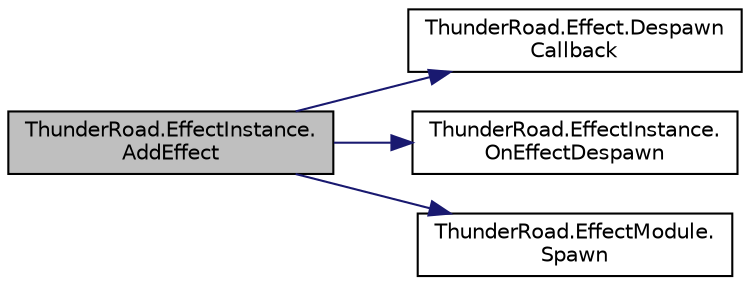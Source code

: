 digraph "ThunderRoad.EffectInstance.AddEffect"
{
 // LATEX_PDF_SIZE
  edge [fontname="Helvetica",fontsize="10",labelfontname="Helvetica",labelfontsize="10"];
  node [fontname="Helvetica",fontsize="10",shape=record];
  rankdir="LR";
  Node1 [label="ThunderRoad.EffectInstance.\lAddEffect",height=0.2,width=0.4,color="black", fillcolor="grey75", style="filled", fontcolor="black",tooltip="Adds the effect."];
  Node1 -> Node2 [color="midnightblue",fontsize="10",style="solid",fontname="Helvetica"];
  Node2 [label="ThunderRoad.Effect.Despawn\lCallback",height=0.2,width=0.4,color="black", fillcolor="white", style="filled",URL="$class_thunder_road_1_1_effect.html#ae9189f0c1df22cb3f6313724eb1277d4",tooltip="Delegate DespawnCallback"];
  Node1 -> Node3 [color="midnightblue",fontsize="10",style="solid",fontname="Helvetica"];
  Node3 [label="ThunderRoad.EffectInstance.\lOnEffectDespawn",height=0.2,width=0.4,color="black", fillcolor="white", style="filled",URL="$class_thunder_road_1_1_effect_instance.html#aff91a96c5cc58ae2f83bacd93644d792",tooltip="Called when [effect despawn]."];
  Node1 -> Node4 [color="midnightblue",fontsize="10",style="solid",fontname="Helvetica"];
  Node4 [label="ThunderRoad.EffectModule.\lSpawn",height=0.2,width=0.4,color="black", fillcolor="white", style="filled",URL="$class_thunder_road_1_1_effect_module.html#af843e8e1f68158d687a2bef539ec82bb",tooltip="Spawns the specified effect data."];
}
